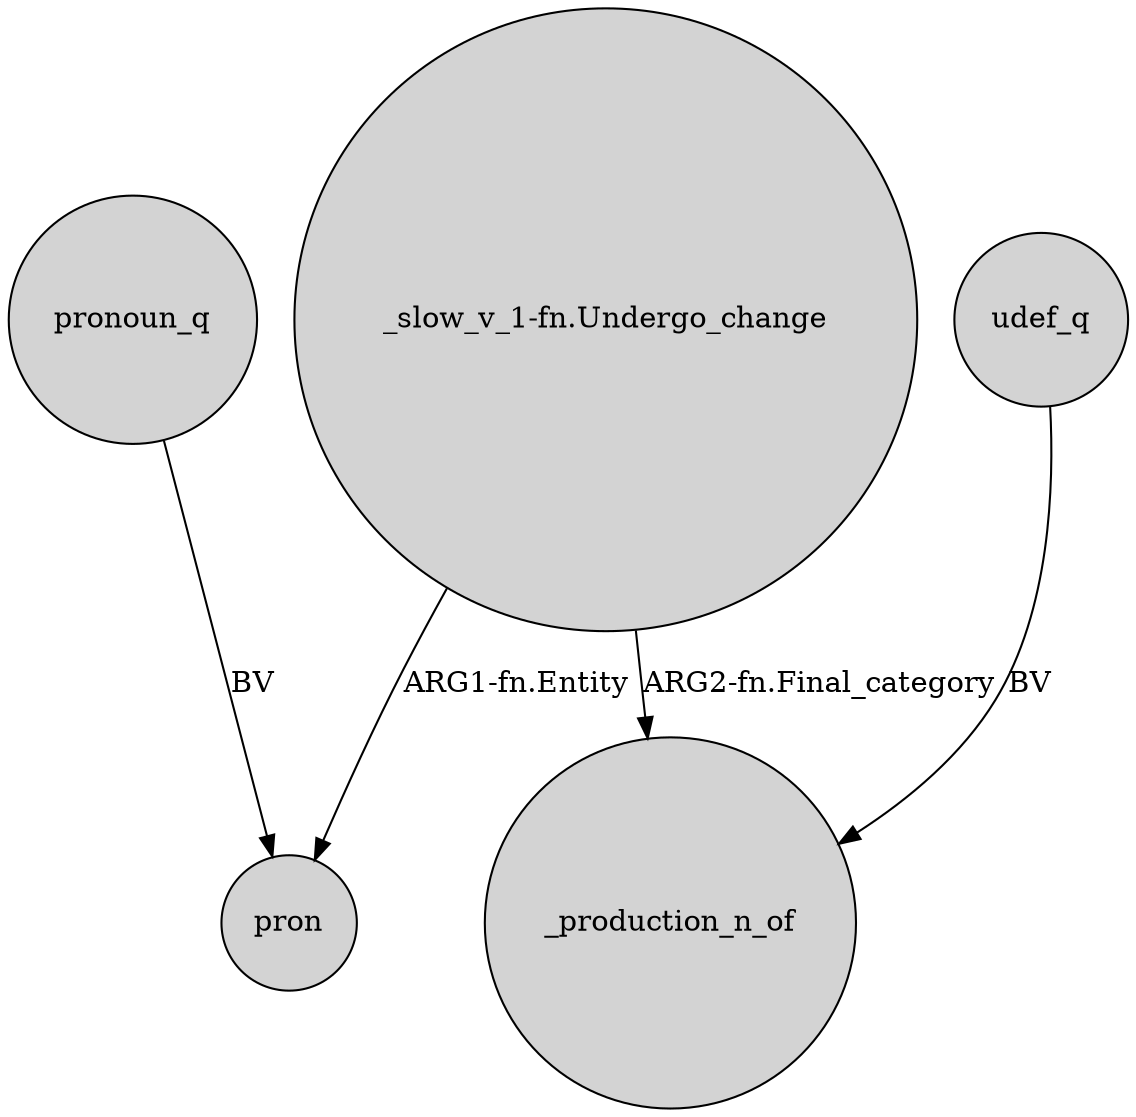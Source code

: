 digraph {
	node [shape=circle style=filled]
	pronoun_q -> pron [label=BV]
	"_slow_v_1-fn.Undergo_change" -> pron [label="ARG1-fn.Entity"]
	udef_q -> _production_n_of [label=BV]
	"_slow_v_1-fn.Undergo_change" -> _production_n_of [label="ARG2-fn.Final_category"]
}
